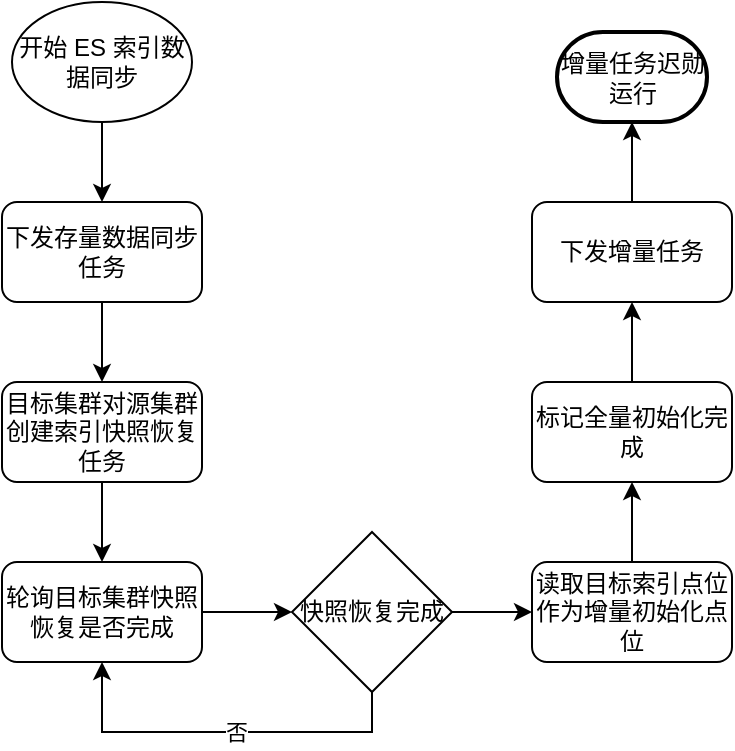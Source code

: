 <mxfile version="22.1.3" type="github">
  <diagram name="第 1 页" id="B6Rcy-OJeF384JA_0GIc">
    <mxGraphModel dx="1536" dy="955" grid="1" gridSize="10" guides="1" tooltips="1" connect="1" arrows="1" fold="1" page="1" pageScale="1" pageWidth="827" pageHeight="1169" math="0" shadow="0">
      <root>
        <mxCell id="0" />
        <mxCell id="1" parent="0" />
        <mxCell id="Ujf8WZZVIxeqTtY7fy4s-6" value="" style="edgeStyle=orthogonalEdgeStyle;rounded=0;orthogonalLoop=1;jettySize=auto;html=1;" edge="1" parent="1" source="Ujf8WZZVIxeqTtY7fy4s-1" target="Ujf8WZZVIxeqTtY7fy4s-2">
          <mxGeometry relative="1" as="geometry" />
        </mxCell>
        <mxCell id="Ujf8WZZVIxeqTtY7fy4s-1" value="开始 ES 索引数据同步" style="ellipse;whiteSpace=wrap;html=1;" vertex="1" parent="1">
          <mxGeometry x="150" y="240" width="90" height="60" as="geometry" />
        </mxCell>
        <mxCell id="Ujf8WZZVIxeqTtY7fy4s-7" value="" style="edgeStyle=orthogonalEdgeStyle;rounded=0;orthogonalLoop=1;jettySize=auto;html=1;" edge="1" parent="1" source="Ujf8WZZVIxeqTtY7fy4s-2" target="Ujf8WZZVIxeqTtY7fy4s-3">
          <mxGeometry relative="1" as="geometry" />
        </mxCell>
        <mxCell id="Ujf8WZZVIxeqTtY7fy4s-2" value="下发存量数据同步任务" style="rounded=1;whiteSpace=wrap;html=1;" vertex="1" parent="1">
          <mxGeometry x="145" y="340" width="100" height="50" as="geometry" />
        </mxCell>
        <mxCell id="Ujf8WZZVIxeqTtY7fy4s-11" value="" style="edgeStyle=orthogonalEdgeStyle;rounded=0;orthogonalLoop=1;jettySize=auto;html=1;" edge="1" parent="1" source="Ujf8WZZVIxeqTtY7fy4s-3" target="Ujf8WZZVIxeqTtY7fy4s-4">
          <mxGeometry relative="1" as="geometry" />
        </mxCell>
        <mxCell id="Ujf8WZZVIxeqTtY7fy4s-3" value="目标集群对源集群创建索引快照恢复任务" style="rounded=1;whiteSpace=wrap;html=1;" vertex="1" parent="1">
          <mxGeometry x="145" y="430" width="100" height="50" as="geometry" />
        </mxCell>
        <mxCell id="Ujf8WZZVIxeqTtY7fy4s-12" value="" style="edgeStyle=orthogonalEdgeStyle;rounded=0;orthogonalLoop=1;jettySize=auto;html=1;" edge="1" parent="1" source="Ujf8WZZVIxeqTtY7fy4s-4" target="Ujf8WZZVIxeqTtY7fy4s-5">
          <mxGeometry relative="1" as="geometry" />
        </mxCell>
        <mxCell id="Ujf8WZZVIxeqTtY7fy4s-4" value="轮询目标集群快照恢复是否完成" style="rounded=1;whiteSpace=wrap;html=1;" vertex="1" parent="1">
          <mxGeometry x="145" y="520" width="100" height="50" as="geometry" />
        </mxCell>
        <mxCell id="Ujf8WZZVIxeqTtY7fy4s-9" style="edgeStyle=orthogonalEdgeStyle;rounded=0;orthogonalLoop=1;jettySize=auto;html=1;entryX=0.5;entryY=1;entryDx=0;entryDy=0;exitX=0.5;exitY=1;exitDx=0;exitDy=0;" edge="1" parent="1" source="Ujf8WZZVIxeqTtY7fy4s-5" target="Ujf8WZZVIxeqTtY7fy4s-4">
          <mxGeometry relative="1" as="geometry" />
        </mxCell>
        <mxCell id="Ujf8WZZVIxeqTtY7fy4s-10" value="否" style="edgeLabel;html=1;align=center;verticalAlign=middle;resizable=0;points=[];" vertex="1" connectable="0" parent="Ujf8WZZVIxeqTtY7fy4s-9">
          <mxGeometry x="-0.07" relative="1" as="geometry">
            <mxPoint as="offset" />
          </mxGeometry>
        </mxCell>
        <mxCell id="Ujf8WZZVIxeqTtY7fy4s-13" value="" style="edgeStyle=orthogonalEdgeStyle;rounded=0;orthogonalLoop=1;jettySize=auto;html=1;" edge="1" parent="1" source="Ujf8WZZVIxeqTtY7fy4s-5" target="Ujf8WZZVIxeqTtY7fy4s-8">
          <mxGeometry relative="1" as="geometry" />
        </mxCell>
        <mxCell id="Ujf8WZZVIxeqTtY7fy4s-5" value="快照恢复完成" style="rhombus;whiteSpace=wrap;html=1;" vertex="1" parent="1">
          <mxGeometry x="290" y="505" width="80" height="80" as="geometry" />
        </mxCell>
        <mxCell id="Ujf8WZZVIxeqTtY7fy4s-15" value="" style="edgeStyle=orthogonalEdgeStyle;rounded=0;orthogonalLoop=1;jettySize=auto;html=1;" edge="1" parent="1" source="Ujf8WZZVIxeqTtY7fy4s-8" target="Ujf8WZZVIxeqTtY7fy4s-14">
          <mxGeometry relative="1" as="geometry" />
        </mxCell>
        <mxCell id="Ujf8WZZVIxeqTtY7fy4s-8" value="读取目标索引点位作为增量初始化点位" style="rounded=1;whiteSpace=wrap;html=1;" vertex="1" parent="1">
          <mxGeometry x="410" y="520" width="100" height="50" as="geometry" />
        </mxCell>
        <mxCell id="Ujf8WZZVIxeqTtY7fy4s-20" value="" style="edgeStyle=orthogonalEdgeStyle;rounded=0;orthogonalLoop=1;jettySize=auto;html=1;" edge="1" parent="1" source="Ujf8WZZVIxeqTtY7fy4s-14" target="Ujf8WZZVIxeqTtY7fy4s-17">
          <mxGeometry relative="1" as="geometry" />
        </mxCell>
        <mxCell id="Ujf8WZZVIxeqTtY7fy4s-14" value="标记全量初始化完成" style="rounded=1;whiteSpace=wrap;html=1;" vertex="1" parent="1">
          <mxGeometry x="410" y="430" width="100" height="50" as="geometry" />
        </mxCell>
        <mxCell id="Ujf8WZZVIxeqTtY7fy4s-21" value="" style="edgeStyle=orthogonalEdgeStyle;rounded=0;orthogonalLoop=1;jettySize=auto;html=1;" edge="1" parent="1" source="Ujf8WZZVIxeqTtY7fy4s-17" target="Ujf8WZZVIxeqTtY7fy4s-18">
          <mxGeometry relative="1" as="geometry" />
        </mxCell>
        <mxCell id="Ujf8WZZVIxeqTtY7fy4s-17" value="下发增量任务" style="rounded=1;whiteSpace=wrap;html=1;" vertex="1" parent="1">
          <mxGeometry x="410" y="340" width="100" height="50" as="geometry" />
        </mxCell>
        <mxCell id="Ujf8WZZVIxeqTtY7fy4s-18" value="增量任务迟勋运行" style="strokeWidth=2;html=1;shape=mxgraph.flowchart.terminator;whiteSpace=wrap;" vertex="1" parent="1">
          <mxGeometry x="422.5" y="255" width="75" height="45" as="geometry" />
        </mxCell>
      </root>
    </mxGraphModel>
  </diagram>
</mxfile>
